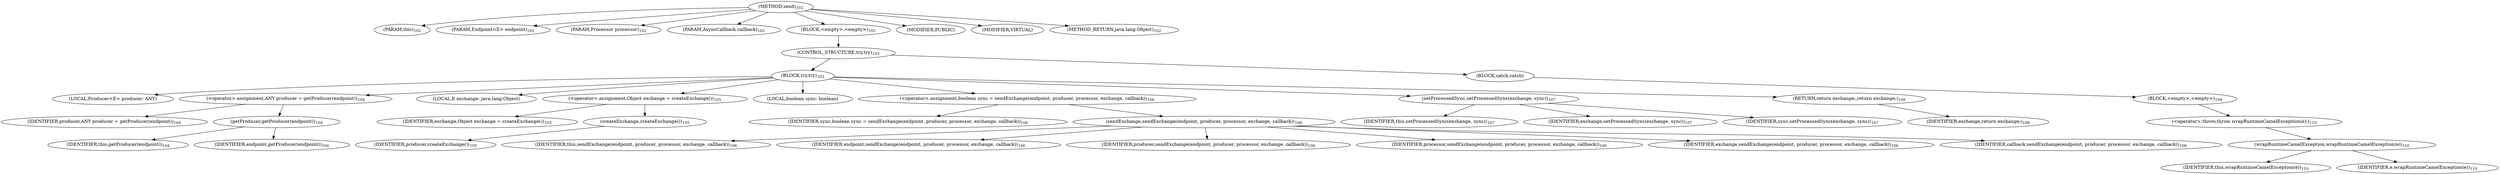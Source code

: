 digraph "send" {  
"139" [label = <(METHOD,send)<SUB>102</SUB>> ]
"11" [label = <(PARAM,this)<SUB>102</SUB>> ]
"140" [label = <(PARAM,Endpoint&lt;E&gt; endpoint)<SUB>102</SUB>> ]
"141" [label = <(PARAM,Processor processor)<SUB>102</SUB>> ]
"142" [label = <(PARAM,AsyncCallback callback)<SUB>102</SUB>> ]
"143" [label = <(BLOCK,&lt;empty&gt;,&lt;empty&gt;)<SUB>102</SUB>> ]
"144" [label = <(CONTROL_STRUCTURE,try,try)<SUB>103</SUB>> ]
"145" [label = <(BLOCK,try,try)<SUB>103</SUB>> ]
"146" [label = <(LOCAL,Producer&lt;E&gt; producer: ANY)> ]
"147" [label = <(&lt;operator&gt;.assignment,ANY producer = getProducer(endpoint))<SUB>104</SUB>> ]
"148" [label = <(IDENTIFIER,producer,ANY producer = getProducer(endpoint))<SUB>104</SUB>> ]
"149" [label = <(getProducer,getProducer(endpoint))<SUB>104</SUB>> ]
"10" [label = <(IDENTIFIER,this,getProducer(endpoint))<SUB>104</SUB>> ]
"150" [label = <(IDENTIFIER,endpoint,getProducer(endpoint))<SUB>104</SUB>> ]
"151" [label = <(LOCAL,E exchange: java.lang.Object)> ]
"152" [label = <(&lt;operator&gt;.assignment,Object exchange = createExchange())<SUB>105</SUB>> ]
"153" [label = <(IDENTIFIER,exchange,Object exchange = createExchange())<SUB>105</SUB>> ]
"154" [label = <(createExchange,createExchange())<SUB>105</SUB>> ]
"155" [label = <(IDENTIFIER,producer,createExchange())<SUB>105</SUB>> ]
"156" [label = <(LOCAL,boolean sync: boolean)> ]
"157" [label = <(&lt;operator&gt;.assignment,boolean sync = sendExchange(endpoint, producer, processor, exchange, callback))<SUB>106</SUB>> ]
"158" [label = <(IDENTIFIER,sync,boolean sync = sendExchange(endpoint, producer, processor, exchange, callback))<SUB>106</SUB>> ]
"159" [label = <(sendExchange,sendExchange(endpoint, producer, processor, exchange, callback))<SUB>106</SUB>> ]
"12" [label = <(IDENTIFIER,this,sendExchange(endpoint, producer, processor, exchange, callback))<SUB>106</SUB>> ]
"160" [label = <(IDENTIFIER,endpoint,sendExchange(endpoint, producer, processor, exchange, callback))<SUB>106</SUB>> ]
"161" [label = <(IDENTIFIER,producer,sendExchange(endpoint, producer, processor, exchange, callback))<SUB>106</SUB>> ]
"162" [label = <(IDENTIFIER,processor,sendExchange(endpoint, producer, processor, exchange, callback))<SUB>106</SUB>> ]
"163" [label = <(IDENTIFIER,exchange,sendExchange(endpoint, producer, processor, exchange, callback))<SUB>106</SUB>> ]
"164" [label = <(IDENTIFIER,callback,sendExchange(endpoint, producer, processor, exchange, callback))<SUB>106</SUB>> ]
"165" [label = <(setProcessedSync,setProcessedSync(exchange, sync))<SUB>107</SUB>> ]
"13" [label = <(IDENTIFIER,this,setProcessedSync(exchange, sync))<SUB>107</SUB>> ]
"166" [label = <(IDENTIFIER,exchange,setProcessedSync(exchange, sync))<SUB>107</SUB>> ]
"167" [label = <(IDENTIFIER,sync,setProcessedSync(exchange, sync))<SUB>107</SUB>> ]
"168" [label = <(RETURN,return exchange;,return exchange;)<SUB>108</SUB>> ]
"169" [label = <(IDENTIFIER,exchange,return exchange;)<SUB>108</SUB>> ]
"170" [label = <(BLOCK,catch,catch)> ]
"171" [label = <(BLOCK,&lt;empty&gt;,&lt;empty&gt;)<SUB>109</SUB>> ]
"172" [label = <(&lt;operator&gt;.throw,throw wrapRuntimeCamelException(e);)<SUB>110</SUB>> ]
"173" [label = <(wrapRuntimeCamelException,wrapRuntimeCamelException(e))<SUB>110</SUB>> ]
"14" [label = <(IDENTIFIER,this,wrapRuntimeCamelException(e))<SUB>110</SUB>> ]
"174" [label = <(IDENTIFIER,e,wrapRuntimeCamelException(e))<SUB>110</SUB>> ]
"175" [label = <(MODIFIER,PUBLIC)> ]
"176" [label = <(MODIFIER,VIRTUAL)> ]
"177" [label = <(METHOD_RETURN,java.lang.Object)<SUB>102</SUB>> ]
  "139" -> "11" 
  "139" -> "140" 
  "139" -> "141" 
  "139" -> "142" 
  "139" -> "143" 
  "139" -> "175" 
  "139" -> "176" 
  "139" -> "177" 
  "143" -> "144" 
  "144" -> "145" 
  "144" -> "170" 
  "145" -> "146" 
  "145" -> "147" 
  "145" -> "151" 
  "145" -> "152" 
  "145" -> "156" 
  "145" -> "157" 
  "145" -> "165" 
  "145" -> "168" 
  "147" -> "148" 
  "147" -> "149" 
  "149" -> "10" 
  "149" -> "150" 
  "152" -> "153" 
  "152" -> "154" 
  "154" -> "155" 
  "157" -> "158" 
  "157" -> "159" 
  "159" -> "12" 
  "159" -> "160" 
  "159" -> "161" 
  "159" -> "162" 
  "159" -> "163" 
  "159" -> "164" 
  "165" -> "13" 
  "165" -> "166" 
  "165" -> "167" 
  "168" -> "169" 
  "170" -> "171" 
  "171" -> "172" 
  "172" -> "173" 
  "173" -> "14" 
  "173" -> "174" 
}
